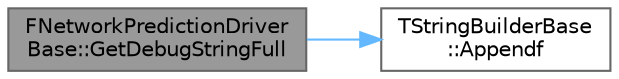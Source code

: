 digraph "FNetworkPredictionDriverBase::GetDebugStringFull"
{
 // INTERACTIVE_SVG=YES
 // LATEX_PDF_SIZE
  bgcolor="transparent";
  edge [fontname=Helvetica,fontsize=10,labelfontname=Helvetica,labelfontsize=10];
  node [fontname=Helvetica,fontsize=10,shape=box,height=0.2,width=0.4];
  rankdir="LR";
  Node1 [id="Node000001",label="FNetworkPredictionDriver\lBase::GetDebugStringFull",height=0.2,width=0.4,color="gray40", fillcolor="grey60", style="filled", fontcolor="black",tooltip=" "];
  Node1 -> Node2 [id="edge1_Node000001_Node000002",color="steelblue1",style="solid",tooltip=" "];
  Node2 [id="Node000002",label="TStringBuilderBase\l::Appendf",height=0.2,width=0.4,color="grey40", fillcolor="white", style="filled",URL="$d6/dbc/classTStringBuilderBase.html#a2524b12a1ea0dabed1bb19a03e123c51",tooltip="Appends to the string builder similarly to how classic sprintf works."];
}
